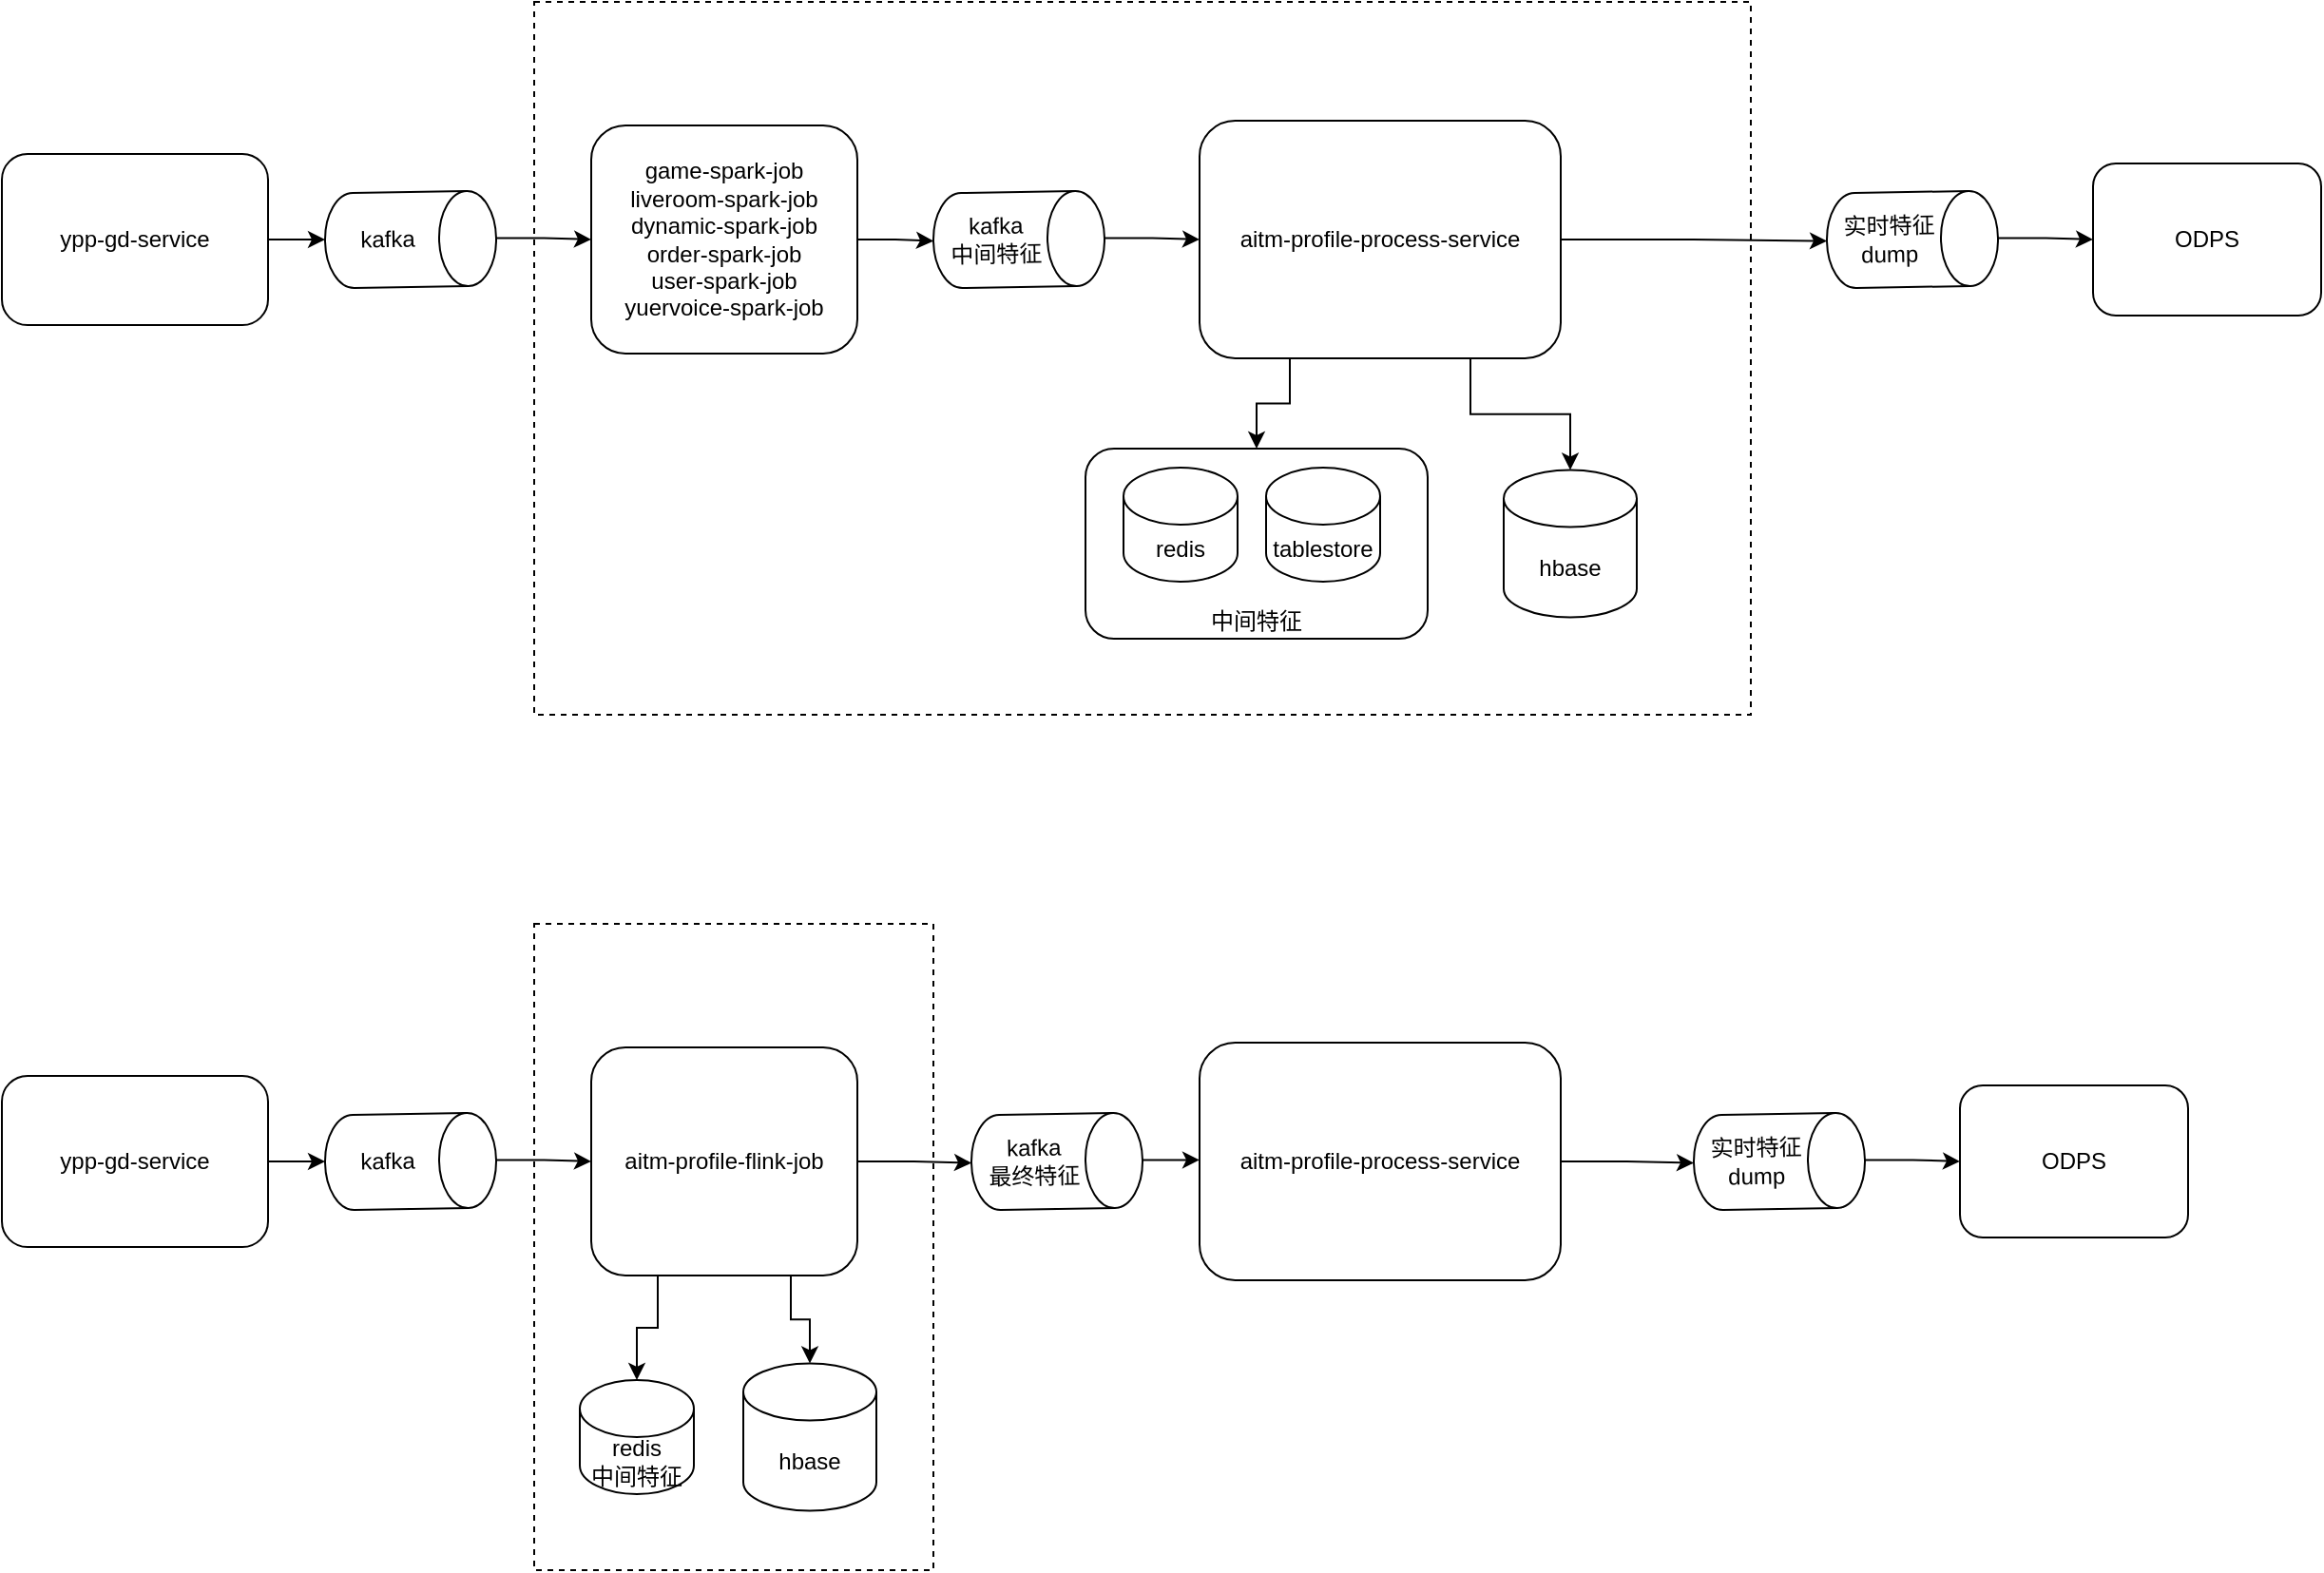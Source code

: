 <mxfile version="14.2.9" type="github">
  <diagram id="UFRToJxFWCIoUEIGVNV5" name="Page-1">
    <mxGraphModel dx="1426" dy="825" grid="1" gridSize="10" guides="1" tooltips="1" connect="1" arrows="1" fold="1" page="1" pageScale="1" pageWidth="827" pageHeight="1169" math="0" shadow="0">
      <root>
        <mxCell id="0" />
        <mxCell id="1" parent="0" />
        <mxCell id="Ijczxj1nVkfl3kpqapsu-18" value="" style="rounded=0;whiteSpace=wrap;html=1;dashed=1;" vertex="1" parent="1">
          <mxGeometry x="330" y="105" width="640" height="375" as="geometry" />
        </mxCell>
        <mxCell id="Ijczxj1nVkfl3kpqapsu-11" value="中间特征" style="rounded=1;whiteSpace=wrap;html=1;verticalAlign=bottom;" vertex="1" parent="1">
          <mxGeometry x="620" y="340" width="180" height="100" as="geometry" />
        </mxCell>
        <mxCell id="Ijczxj1nVkfl3kpqapsu-17" style="edgeStyle=orthogonalEdgeStyle;rounded=0;orthogonalLoop=1;jettySize=auto;html=1;exitX=1;exitY=0.5;exitDx=0;exitDy=0;entryX=0.5;entryY=1;entryDx=0;entryDy=0;entryPerimeter=0;" edge="1" parent="1" source="Ijczxj1nVkfl3kpqapsu-1" target="Ijczxj1nVkfl3kpqapsu-2">
          <mxGeometry relative="1" as="geometry" />
        </mxCell>
        <mxCell id="Ijczxj1nVkfl3kpqapsu-1" value="ypp-gd-service" style="rounded=1;whiteSpace=wrap;html=1;" vertex="1" parent="1">
          <mxGeometry x="50" y="185" width="140" height="90" as="geometry" />
        </mxCell>
        <mxCell id="Ijczxj1nVkfl3kpqapsu-16" style="edgeStyle=orthogonalEdgeStyle;rounded=0;orthogonalLoop=1;jettySize=auto;html=1;exitX=0.5;exitY=0;exitDx=0;exitDy=0;exitPerimeter=0;entryX=0;entryY=0.5;entryDx=0;entryDy=0;" edge="1" parent="1" source="Ijczxj1nVkfl3kpqapsu-2" target="Ijczxj1nVkfl3kpqapsu-3">
          <mxGeometry relative="1" as="geometry" />
        </mxCell>
        <mxCell id="Ijczxj1nVkfl3kpqapsu-2" value="kafka" style="shape=cylinder3;whiteSpace=wrap;html=1;boundedLbl=1;backgroundOutline=1;size=15;rotation=89;horizontal=0;" vertex="1" parent="1">
          <mxGeometry x="240.0" y="185" width="50" height="90" as="geometry" />
        </mxCell>
        <mxCell id="Ijczxj1nVkfl3kpqapsu-15" style="edgeStyle=orthogonalEdgeStyle;rounded=0;orthogonalLoop=1;jettySize=auto;html=1;exitX=1;exitY=0.5;exitDx=0;exitDy=0;entryX=0.5;entryY=1;entryDx=0;entryDy=0;entryPerimeter=0;" edge="1" parent="1" source="Ijczxj1nVkfl3kpqapsu-3" target="Ijczxj1nVkfl3kpqapsu-6">
          <mxGeometry relative="1" as="geometry" />
        </mxCell>
        <mxCell id="Ijczxj1nVkfl3kpqapsu-3" value="game-spark-job&lt;br&gt;liveroom-spark-job&lt;br&gt;dynamic-spark-job&lt;br&gt;order-spark-job&lt;br&gt;user-spark-job&lt;br&gt;yuervoice-spark-job" style="rounded=1;whiteSpace=wrap;html=1;" vertex="1" parent="1">
          <mxGeometry x="360" y="170" width="140" height="120" as="geometry" />
        </mxCell>
        <mxCell id="Ijczxj1nVkfl3kpqapsu-14" style="edgeStyle=orthogonalEdgeStyle;rounded=0;orthogonalLoop=1;jettySize=auto;html=1;exitX=0.5;exitY=0;exitDx=0;exitDy=0;exitPerimeter=0;entryX=0;entryY=0.5;entryDx=0;entryDy=0;" edge="1" parent="1" source="Ijczxj1nVkfl3kpqapsu-6" target="Ijczxj1nVkfl3kpqapsu-7">
          <mxGeometry relative="1" as="geometry" />
        </mxCell>
        <mxCell id="Ijczxj1nVkfl3kpqapsu-6" value="kafka&lt;br&gt;中间特征" style="shape=cylinder3;whiteSpace=wrap;html=1;boundedLbl=1;backgroundOutline=1;size=15;rotation=89;horizontal=0;" vertex="1" parent="1">
          <mxGeometry x="560" y="185" width="50" height="90" as="geometry" />
        </mxCell>
        <mxCell id="Ijczxj1nVkfl3kpqapsu-12" style="edgeStyle=orthogonalEdgeStyle;rounded=0;orthogonalLoop=1;jettySize=auto;html=1;exitX=0.25;exitY=1;exitDx=0;exitDy=0;entryX=0.5;entryY=0;entryDx=0;entryDy=0;" edge="1" parent="1" source="Ijczxj1nVkfl3kpqapsu-7" target="Ijczxj1nVkfl3kpqapsu-11">
          <mxGeometry relative="1" as="geometry" />
        </mxCell>
        <mxCell id="Ijczxj1nVkfl3kpqapsu-13" style="edgeStyle=orthogonalEdgeStyle;rounded=0;orthogonalLoop=1;jettySize=auto;html=1;exitX=0.75;exitY=1;exitDx=0;exitDy=0;entryX=0.5;entryY=0;entryDx=0;entryDy=0;entryPerimeter=0;" edge="1" parent="1" source="Ijczxj1nVkfl3kpqapsu-7" target="Ijczxj1nVkfl3kpqapsu-10">
          <mxGeometry relative="1" as="geometry" />
        </mxCell>
        <mxCell id="Ijczxj1nVkfl3kpqapsu-37" style="edgeStyle=orthogonalEdgeStyle;rounded=0;orthogonalLoop=1;jettySize=auto;html=1;exitX=1;exitY=0.5;exitDx=0;exitDy=0;entryX=0.5;entryY=1;entryDx=0;entryDy=0;entryPerimeter=0;" edge="1" parent="1" source="Ijczxj1nVkfl3kpqapsu-7" target="Ijczxj1nVkfl3kpqapsu-36">
          <mxGeometry relative="1" as="geometry" />
        </mxCell>
        <mxCell id="Ijczxj1nVkfl3kpqapsu-7" value="aitm-profile-process-service" style="rounded=1;whiteSpace=wrap;html=1;" vertex="1" parent="1">
          <mxGeometry x="680" y="167.5" width="190" height="125" as="geometry" />
        </mxCell>
        <mxCell id="Ijczxj1nVkfl3kpqapsu-8" value="redis" style="shape=cylinder3;whiteSpace=wrap;html=1;boundedLbl=1;backgroundOutline=1;size=15;" vertex="1" parent="1">
          <mxGeometry x="640" y="350" width="60" height="60" as="geometry" />
        </mxCell>
        <mxCell id="Ijczxj1nVkfl3kpqapsu-9" value="tablestore" style="shape=cylinder3;whiteSpace=wrap;html=1;boundedLbl=1;backgroundOutline=1;size=15;" vertex="1" parent="1">
          <mxGeometry x="715" y="350" width="60" height="60" as="geometry" />
        </mxCell>
        <mxCell id="Ijczxj1nVkfl3kpqapsu-10" value="hbase" style="shape=cylinder3;whiteSpace=wrap;html=1;boundedLbl=1;backgroundOutline=1;size=15;" vertex="1" parent="1">
          <mxGeometry x="840" y="351.25" width="70" height="77.5" as="geometry" />
        </mxCell>
        <mxCell id="Ijczxj1nVkfl3kpqapsu-19" value="" style="rounded=0;whiteSpace=wrap;html=1;dashed=1;" vertex="1" parent="1">
          <mxGeometry x="330" y="590" width="210" height="340" as="geometry" />
        </mxCell>
        <mxCell id="Ijczxj1nVkfl3kpqapsu-21" style="edgeStyle=orthogonalEdgeStyle;rounded=0;orthogonalLoop=1;jettySize=auto;html=1;exitX=1;exitY=0.5;exitDx=0;exitDy=0;entryX=0.5;entryY=1;entryDx=0;entryDy=0;entryPerimeter=0;" edge="1" parent="1" source="Ijczxj1nVkfl3kpqapsu-22" target="Ijczxj1nVkfl3kpqapsu-24">
          <mxGeometry relative="1" as="geometry" />
        </mxCell>
        <mxCell id="Ijczxj1nVkfl3kpqapsu-22" value="ypp-gd-service" style="rounded=1;whiteSpace=wrap;html=1;" vertex="1" parent="1">
          <mxGeometry x="50" y="670" width="140" height="90" as="geometry" />
        </mxCell>
        <mxCell id="Ijczxj1nVkfl3kpqapsu-23" style="edgeStyle=orthogonalEdgeStyle;rounded=0;orthogonalLoop=1;jettySize=auto;html=1;exitX=0.5;exitY=0;exitDx=0;exitDy=0;exitPerimeter=0;entryX=0;entryY=0.5;entryDx=0;entryDy=0;" edge="1" parent="1" source="Ijczxj1nVkfl3kpqapsu-24" target="Ijczxj1nVkfl3kpqapsu-26">
          <mxGeometry relative="1" as="geometry" />
        </mxCell>
        <mxCell id="Ijczxj1nVkfl3kpqapsu-24" value="kafka" style="shape=cylinder3;whiteSpace=wrap;html=1;boundedLbl=1;backgroundOutline=1;size=15;rotation=89;horizontal=0;" vertex="1" parent="1">
          <mxGeometry x="240.0" y="670" width="50" height="90" as="geometry" />
        </mxCell>
        <mxCell id="Ijczxj1nVkfl3kpqapsu-25" style="edgeStyle=orthogonalEdgeStyle;rounded=0;orthogonalLoop=1;jettySize=auto;html=1;exitX=1;exitY=0.5;exitDx=0;exitDy=0;entryX=0.5;entryY=1;entryDx=0;entryDy=0;entryPerimeter=0;" edge="1" parent="1" source="Ijczxj1nVkfl3kpqapsu-26" target="Ijczxj1nVkfl3kpqapsu-28">
          <mxGeometry relative="1" as="geometry" />
        </mxCell>
        <mxCell id="Ijczxj1nVkfl3kpqapsu-40" style="edgeStyle=orthogonalEdgeStyle;rounded=0;orthogonalLoop=1;jettySize=auto;html=1;exitX=0.25;exitY=1;exitDx=0;exitDy=0;entryX=0.5;entryY=0;entryDx=0;entryDy=0;entryPerimeter=0;" edge="1" parent="1" source="Ijczxj1nVkfl3kpqapsu-26" target="Ijczxj1nVkfl3kpqapsu-32">
          <mxGeometry relative="1" as="geometry" />
        </mxCell>
        <mxCell id="Ijczxj1nVkfl3kpqapsu-26" value="aitm-profile-flink-job" style="rounded=1;whiteSpace=wrap;html=1;" vertex="1" parent="1">
          <mxGeometry x="360" y="655" width="140" height="120" as="geometry" />
        </mxCell>
        <mxCell id="Ijczxj1nVkfl3kpqapsu-27" style="edgeStyle=orthogonalEdgeStyle;rounded=0;orthogonalLoop=1;jettySize=auto;html=1;exitX=0.5;exitY=0;exitDx=0;exitDy=0;exitPerimeter=0;entryX=0;entryY=0.5;entryDx=0;entryDy=0;" edge="1" parent="1" source="Ijczxj1nVkfl3kpqapsu-28" target="Ijczxj1nVkfl3kpqapsu-31">
          <mxGeometry relative="1" as="geometry" />
        </mxCell>
        <mxCell id="Ijczxj1nVkfl3kpqapsu-28" value="kafka&lt;br&gt;最终特征" style="shape=cylinder3;whiteSpace=wrap;html=1;boundedLbl=1;backgroundOutline=1;size=15;rotation=89;horizontal=0;" vertex="1" parent="1">
          <mxGeometry x="580" y="670" width="50" height="90" as="geometry" />
        </mxCell>
        <mxCell id="Ijczxj1nVkfl3kpqapsu-30" style="edgeStyle=orthogonalEdgeStyle;rounded=0;orthogonalLoop=1;jettySize=auto;html=1;exitX=0.75;exitY=1;exitDx=0;exitDy=0;entryX=0.5;entryY=0;entryDx=0;entryDy=0;entryPerimeter=0;" edge="1" parent="1" source="Ijczxj1nVkfl3kpqapsu-26" target="Ijczxj1nVkfl3kpqapsu-34">
          <mxGeometry relative="1" as="geometry" />
        </mxCell>
        <mxCell id="Ijczxj1nVkfl3kpqapsu-44" style="edgeStyle=orthogonalEdgeStyle;rounded=0;orthogonalLoop=1;jettySize=auto;html=1;exitX=1;exitY=0.5;exitDx=0;exitDy=0;entryX=0.5;entryY=1;entryDx=0;entryDy=0;entryPerimeter=0;" edge="1" parent="1" source="Ijczxj1nVkfl3kpqapsu-31" target="Ijczxj1nVkfl3kpqapsu-42">
          <mxGeometry relative="1" as="geometry" />
        </mxCell>
        <mxCell id="Ijczxj1nVkfl3kpqapsu-31" value="aitm-profile-process-service" style="rounded=1;whiteSpace=wrap;html=1;" vertex="1" parent="1">
          <mxGeometry x="680" y="652.5" width="190" height="125" as="geometry" />
        </mxCell>
        <mxCell id="Ijczxj1nVkfl3kpqapsu-32" value="redis&lt;br&gt;中间特征" style="shape=cylinder3;whiteSpace=wrap;html=1;boundedLbl=1;backgroundOutline=1;size=15;" vertex="1" parent="1">
          <mxGeometry x="354" y="830" width="60" height="60" as="geometry" />
        </mxCell>
        <mxCell id="Ijczxj1nVkfl3kpqapsu-34" value="hbase" style="shape=cylinder3;whiteSpace=wrap;html=1;boundedLbl=1;backgroundOutline=1;size=15;" vertex="1" parent="1">
          <mxGeometry x="440" y="821.25" width="70" height="77.5" as="geometry" />
        </mxCell>
        <mxCell id="Ijczxj1nVkfl3kpqapsu-39" style="edgeStyle=orthogonalEdgeStyle;rounded=0;orthogonalLoop=1;jettySize=auto;html=1;exitX=0.5;exitY=0;exitDx=0;exitDy=0;exitPerimeter=0;entryX=0;entryY=0.5;entryDx=0;entryDy=0;" edge="1" parent="1" source="Ijczxj1nVkfl3kpqapsu-36" target="Ijczxj1nVkfl3kpqapsu-38">
          <mxGeometry relative="1" as="geometry" />
        </mxCell>
        <mxCell id="Ijczxj1nVkfl3kpqapsu-36" value="实时特征&lt;br&gt;dump" style="shape=cylinder3;whiteSpace=wrap;html=1;boundedLbl=1;backgroundOutline=1;size=15;rotation=89;horizontal=0;" vertex="1" parent="1">
          <mxGeometry x="1030" y="185" width="50" height="90" as="geometry" />
        </mxCell>
        <mxCell id="Ijczxj1nVkfl3kpqapsu-38" value="ODPS" style="rounded=1;whiteSpace=wrap;html=1;" vertex="1" parent="1">
          <mxGeometry x="1150" y="190" width="120" height="80" as="geometry" />
        </mxCell>
        <mxCell id="Ijczxj1nVkfl3kpqapsu-41" style="edgeStyle=orthogonalEdgeStyle;rounded=0;orthogonalLoop=1;jettySize=auto;html=1;exitX=0.5;exitY=0;exitDx=0;exitDy=0;exitPerimeter=0;entryX=0;entryY=0.5;entryDx=0;entryDy=0;" edge="1" parent="1" source="Ijczxj1nVkfl3kpqapsu-42" target="Ijczxj1nVkfl3kpqapsu-43">
          <mxGeometry relative="1" as="geometry" />
        </mxCell>
        <mxCell id="Ijczxj1nVkfl3kpqapsu-42" value="实时特征&lt;br&gt;dump" style="shape=cylinder3;whiteSpace=wrap;html=1;boundedLbl=1;backgroundOutline=1;size=15;rotation=89;horizontal=0;" vertex="1" parent="1">
          <mxGeometry x="960" y="670" width="50" height="90" as="geometry" />
        </mxCell>
        <mxCell id="Ijczxj1nVkfl3kpqapsu-43" value="ODPS" style="rounded=1;whiteSpace=wrap;html=1;" vertex="1" parent="1">
          <mxGeometry x="1080" y="675" width="120" height="80" as="geometry" />
        </mxCell>
      </root>
    </mxGraphModel>
  </diagram>
</mxfile>
